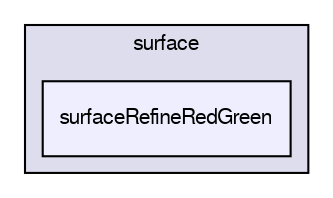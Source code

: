 digraph "applications/utilities/surface/surfaceRefineRedGreen" {
  bgcolor=transparent;
  compound=true
  node [ fontsize="10", fontname="FreeSans"];
  edge [ labelfontsize="10", labelfontname="FreeSans"];
  subgraph clusterdir_f17de662d5fa06afbf0442aecb6ca0a0 {
    graph [ bgcolor="#ddddee", pencolor="black", label="surface" fontname="FreeSans", fontsize="10", URL="dir_f17de662d5fa06afbf0442aecb6ca0a0.html"]
  dir_c116b04a12ad8b5a067e4fe9dee92182 [shape=box, label="surfaceRefineRedGreen", style="filled", fillcolor="#eeeeff", pencolor="black", URL="dir_c116b04a12ad8b5a067e4fe9dee92182.html"];
  }
}
